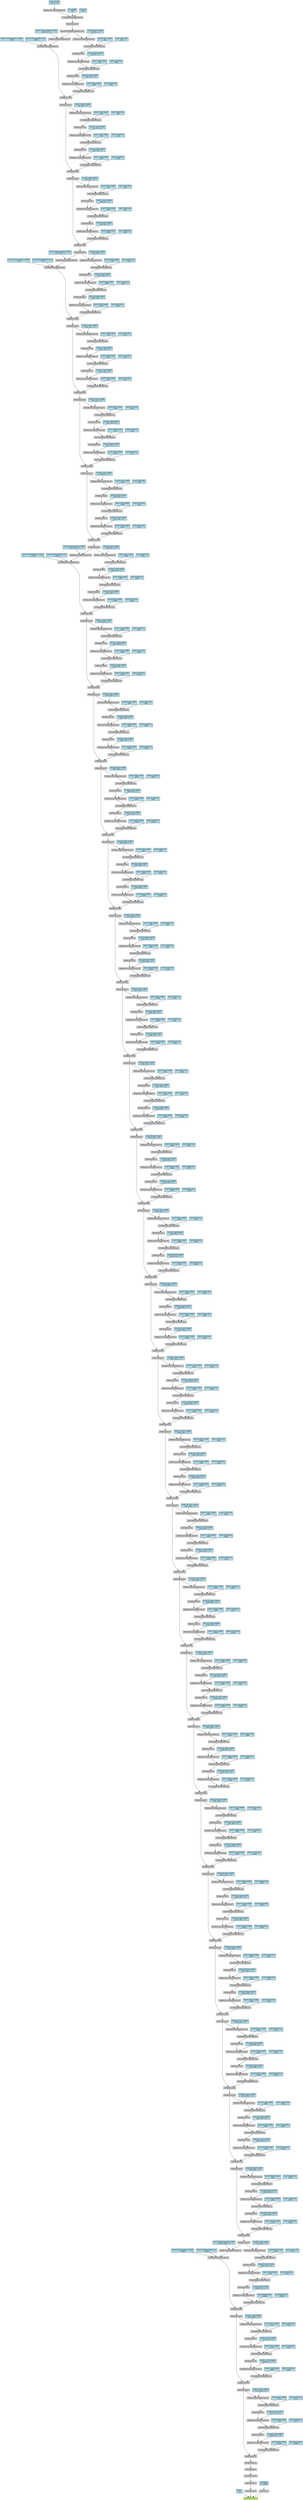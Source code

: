 digraph {
	graph [size="203.4,203.4"]
	node [align=left fontsize=12 height=0.2 ranksep=0.1 shape=box style=filled]
		139959722795584 [label=AddmmBackward fillcolor=darkolivegreen1]
			139959722798160 -> 139959722795584
		139959722798160 [label="fc.bias
 (22)" fillcolor=lightblue]
			139959722795472 -> 139959722795584
		139959722795472 [label=ViewBackward]
			139959723027648 -> 139959722795472
		139959723027648 [label=ViewBackward]
			139959723026472 -> 139959723027648
		139959723026472 [label=MeanBackward1]
			139959723026136 -> 139959723026472
		139959723026136 [label=ViewBackward]
			139959723025128 -> 139959723026136
		139959723025128 [label=ReluBackward1]
			139959723027536 -> 139959723025128
		139959723027536 [label=AddBackward0]
			139959725289312 -> 139959723027536
		139959725289312 [label=NativeBatchNormBackward]
			139959725288808 -> 139959725289312
		139959725288808 [label=MkldnnConvolutionBackward]
			139959725288192 -> 139959725288808
		139959725288192 [label=ReluBackward1]
			139959725287576 -> 139959725288192
		139959725287576 [label=NativeBatchNormBackward]
			139959725287016 -> 139959725287576
		139959725287016 [label=MkldnnConvolutionBackward]
			139959725286456 -> 139959725287016
		139959725286456 [label=ReluBackward1]
			139959725285952 -> 139959725286456
		139959725285952 [label=NativeBatchNormBackward]
			139959725285560 -> 139959725285952
		139959725285560 [label=MkldnnConvolutionBackward]
			139959725289200 -> 139959725285560
		139959725289200 [label=ReluBackward1]
			139959725287632 -> 139959725289200
		139959725287632 [label=AddBackward0]
			139959725286344 -> 139959725287632
		139959725286344 [label=NativeBatchNormBackward]
			139959725285896 -> 139959725286344
		139959725285896 [label=MkldnnConvolutionBackward]
			139959725287744 -> 139959725285896
		139959725287744 [label=ReluBackward1]
			139962238983416 -> 139959725287744
		139962238983416 [label=NativeBatchNormBackward]
			139962238982464 -> 139962238983416
		139962238982464 [label=MkldnnConvolutionBackward]
			139962238981792 -> 139962238982464
		139962238981792 [label=ReluBackward1]
			139962238981008 -> 139962238981792
		139962238981008 [label=NativeBatchNormBackward]
			139962238980224 -> 139962238981008
		139962238980224 [label=MkldnnConvolutionBackward]
			139959725286176 -> 139962238980224
		139959725286176 [label=ReluBackward1]
			139962238981736 -> 139959725286176
		139962238981736 [label=AddBackward0]
			139962238981512 -> 139962238981736
		139962238981512 [label=NativeBatchNormBackward]
			139962238982408 -> 139962238981512
		139962238982408 [label=MkldnnConvolutionBackward]
			139962576264496 -> 139962238982408
		139962576264496 [label=ReluBackward1]
			139962576263488 -> 139962576264496
		139962576263488 [label=NativeBatchNormBackward]
			139962576262592 -> 139962576263488
		139962576262592 [label=MkldnnConvolutionBackward]
			139962576262200 -> 139962576262592
		139962576262200 [label=ReluBackward1]
			139962651168552 -> 139962576262200
		139962651168552 [label=NativeBatchNormBackward]
			139962651168160 -> 139962651168552
		139962651168160 [label=MkldnnConvolutionBackward]
			139962651167544 -> 139962651168160
		139962651167544 [label=ReluBackward1]
			139962651167040 -> 139962651167544
		139962651167040 [label=AddBackward0]
			139962651166760 -> 139962651167040
		139962651166760 [label=NativeBatchNormBackward]
			139962651166256 -> 139962651166760
		139962651166256 [label=MkldnnConvolutionBackward]
			139962651165640 -> 139962651166256
		139962651165640 [label=ReluBackward1]
			139962651165136 -> 139962651165640
		139962651165136 [label=NativeBatchNormBackward]
			139962651164744 -> 139962651165136
		139962651164744 [label=MkldnnConvolutionBackward]
			139962651166984 -> 139962651164744
		139962651166984 [label=ReluBackward1]
			139962651166704 -> 139962651166984
		139962651166704 [label=NativeBatchNormBackward]
			139962651168328 -> 139962651166704
		139962651168328 [label=MkldnnConvolutionBackward]
			139962651166536 -> 139962651168328
		139962651166536 [label=ReluBackward1]
			139962238913896 -> 139962651166536
		139962238913896 [label=AddBackward0]
			139962238913560 -> 139962238913896
		139962238913560 [label=NativeBatchNormBackward]
			139962238913000 -> 139962238913560
		139962238913000 [label=MkldnnConvolutionBackward]
			139962238912440 -> 139962238913000
		139962238912440 [label=ReluBackward1]
			139962238911936 -> 139962238912440
		139962238911936 [label=NativeBatchNormBackward]
			139962238911544 -> 139962238911936
		139962238911544 [label=MkldnnConvolutionBackward]
			139962238910928 -> 139962238911544
		139962238910928 [label=ReluBackward1]
			139962238914344 -> 139962238910928
		139962238914344 [label=NativeBatchNormBackward]
			139962238913952 -> 139962238914344
		139962238913952 [label=MkldnnConvolutionBackward]
			139962238913392 -> 139962238913952
		139962238913392 [label=ReluBackward1]
			139962238914008 -> 139962238913392
		139962238914008 [label=AddBackward0]
			139962238911432 -> 139962238914008
		139962238911432 [label=NativeBatchNormBackward]
			139959722348216 -> 139962238911432
		139959722348216 [label=MkldnnConvolutionBackward]
			139959722347600 -> 139959722348216
		139959722347600 [label=ReluBackward1]
			139959722347096 -> 139959722347600
		139959722347096 [label=NativeBatchNormBackward]
			139959722346760 -> 139959722347096
		139959722346760 [label=MkldnnConvolutionBackward]
			139959722346088 -> 139959722346760
		139959722346088 [label=ReluBackward1]
			139959722345640 -> 139959722346088
		139959722345640 [label=NativeBatchNormBackward]
			139959722345248 -> 139959722345640
		139959722345248 [label=MkldnnConvolutionBackward]
			139959722348496 -> 139959722345248
		139959722348496 [label=ReluBackward1]
			139959722347544 -> 139959722348496
		139959722347544 [label=AddBackward0]
			139959722347320 -> 139959722347544
		139959722347320 [label=NativeBatchNormBackward]
			139959722346032 -> 139959722347320
		139959722346032 [label=MkldnnConvolutionBackward]
			139959722344856 -> 139959722346032
		139959722344856 [label=ReluBackward1]
			139959722372176 -> 139959722344856
		139959722372176 [label=NativeBatchNormBackward]
			139959722370720 -> 139959722372176
		139959722370720 [label=MkldnnConvolutionBackward]
			139959722372904 -> 139959722370720
		139959722372904 [label=ReluBackward1]
			139959722371896 -> 139959722372904
		139959722371896 [label=NativeBatchNormBackward]
			139959722371448 -> 139959722371896
		139959722371448 [label=MkldnnConvolutionBackward]
			139959722346424 -> 139959722371448
		139959722346424 [label=ReluBackward1]
			139959722369096 -> 139959722346424
		139959722369096 [label=AddBackward0]
			139959722372736 -> 139959722369096
		139959722372736 [label=NativeBatchNormBackward]
			139958582926248 -> 139959722372736
		139958582926248 [label=MkldnnConvolutionBackward]
			139958582925632 -> 139958582926248
		139958582925632 [label=ReluBackward1]
			139958582926472 -> 139958582925632
		139958582926472 [label=NativeBatchNormBackward]
			139958582925520 -> 139958582926472
		139958582925520 [label=MkldnnConvolutionBackward]
			139958582924680 -> 139958582925520
		139958582924680 [label=ReluBackward1]
			139958582923448 -> 139958582924680
		139958582923448 [label=NativeBatchNormBackward]
			139958582924232 -> 139958582923448
		139958582924232 [label=MkldnnConvolutionBackward]
			139959722371336 -> 139958582924232
		139959722371336 [label=ReluBackward1]
			139959722562616 -> 139959722371336
		139959722562616 [label=AddBackward0]
			139959722564016 -> 139959722562616
		139959722564016 [label=NativeBatchNormBackward]
			139959722565584 -> 139959722564016
		139959722565584 [label=MkldnnConvolutionBackward]
			139959722563120 -> 139959722565584
		139959722563120 [label=ReluBackward1]
			139959722562728 -> 139959722563120
		139959722562728 [label=NativeBatchNormBackward]
			139959722562560 -> 139959722562728
		139959722562560 [label=MkldnnConvolutionBackward]
			139959722562392 -> 139959722562560
		139959722562392 [label=ReluBackward1]
			139959722561888 -> 139959722562392
		139959722561888 [label=NativeBatchNormBackward]
			139959722565304 -> 139959722561888
		139959722565304 [label=MkldnnConvolutionBackward]
			139959722562168 -> 139959722565304
		139959722562168 [label=ReluBackward1]
			139959722563344 -> 139959722562168
		139959722563344 [label=AddBackward0]
			139959722565416 -> 139959722563344
		139959722565416 [label=NativeBatchNormBackward]
			139959722564240 -> 139959722565416
		139959722564240 [label=MkldnnConvolutionBackward]
			139959722866784 -> 139959722564240
		139959722866784 [label=ReluBackward1]
			139959722865888 -> 139959722866784
		139959722865888 [label=NativeBatchNormBackward]
			139959722865552 -> 139959722865888
		139959722865552 [label=MkldnnConvolutionBackward]
			139959722865048 -> 139959722865552
		139959722865048 [label=ReluBackward1]
			139959722867232 -> 139959722865048
		139959722867232 [label=NativeBatchNormBackward]
			139959722865104 -> 139959722867232
		139959722865104 [label=MkldnnConvolutionBackward]
			139959722561832 -> 139959722865104
		139959722561832 [label=ReluBackward1]
			139959724005640 -> 139959722561832
		139959724005640 [label=AddBackward0]
			139959724005248 -> 139959724005640
		139959724005248 [label=NativeBatchNormBackward]
			139959724004296 -> 139959724005248
		139959724004296 [label=MkldnnConvolutionBackward]
			139959724006200 -> 139959724004296
		139959724006200 [label=ReluBackward1]
			139962576329416 -> 139959724006200
		139962576329416 [label=NativeBatchNormBackward]
			139962576328520 -> 139962576329416
		139962576328520 [label=MkldnnConvolutionBackward]
			139962576329976 -> 139962576328520
		139962576329976 [label=ReluBackward1]
			139959722295816 -> 139962576329976
		139959722295816 [label=NativeBatchNormBackward]
			139959722295928 -> 139959722295816
		139959722295928 [label=MkldnnConvolutionBackward]
			139959724004184 -> 139959722295928
		139959724004184 [label=ReluBackward1]
			139959722298672 -> 139959724004184
		139959722298672 [label=AddBackward0]
			139959722298952 -> 139959722298672
		139959722298952 [label=NativeBatchNormBackward]
			139959722296544 -> 139959722298952
		139959722296544 [label=MkldnnConvolutionBackward]
			139962945224432 -> 139959722296544
		139962945224432 [label=ReluBackward1]
			139962651589432 -> 139962945224432
		139962651589432 [label=NativeBatchNormBackward]
			139962651590216 -> 139962651589432
		139962651590216 [label=MkldnnConvolutionBackward]
			139959723342312 -> 139962651590216
		139959723342312 [label=ReluBackward1]
			139959723340464 -> 139959723342312
		139959723340464 [label=NativeBatchNormBackward]
			139959723341360 -> 139959723340464
		139959723341360 [label=MkldnnConvolutionBackward]
			139959722297384 -> 139959723341360
		139959722297384 [label=ReluBackward1]
			139959723343432 -> 139959722297384
		139959723343432 [label=AddBackward0]
			139959723343768 -> 139959723343432
		139959723343768 [label=NativeBatchNormBackward]
			139959723339904 -> 139959723343768
		139959723339904 [label=MkldnnConvolutionBackward]
			139962239291800 -> 139959723339904
		139962239291800 [label=ReluBackward1]
			139962239292752 -> 139962239291800
		139962239292752 [label=NativeBatchNormBackward]
			139962239293144 -> 139962239292752
		139962239293144 [label=MkldnnConvolutionBackward]
			139962239294992 -> 139962239293144
		139962239294992 [label=ReluBackward1]
			139962239295272 -> 139962239294992
		139962239295272 [label=NativeBatchNormBackward]
			139962239292416 -> 139962239295272
		139962239292416 [label=MkldnnConvolutionBackward]
			139959723340744 -> 139962239292416
		139959723340744 [label=ReluBackward1]
			139962239288656 -> 139959723340744
		139962239288656 [label=AddBackward0]
			139962239289944 -> 139962239288656
		139962239289944 [label=NativeBatchNormBackward]
			139962239288544 -> 139962239289944
		139962239288544 [label=MkldnnConvolutionBackward]
			139962239291064 -> 139962239288544
		139962239291064 [label=ReluBackward1]
			139962651029688 -> 139962239291064
		139962651029688 [label=NativeBatchNormBackward]
			139962651030472 -> 139962651029688
		139962651030472 [label=MkldnnConvolutionBackward]
			139962651031368 -> 139962651030472
		139962651031368 [label=ReluBackward1]
			139962651032152 -> 139962651031368
		139962651032152 [label=NativeBatchNormBackward]
			139962651032936 -> 139962651032152
		139962651032936 [label=MkldnnConvolutionBackward]
			139962239288768 -> 139962651032936
		139962239288768 [label=ReluBackward1]
			139962651236392 -> 139962239288768
		139962651236392 [label=AddBackward0]
			139962651234824 -> 139962651236392
		139962651234824 [label=NativeBatchNormBackward]
			139962651235664 -> 139962651234824
		139962651235664 [label=MkldnnConvolutionBackward]
			139962651237064 -> 139962651235664
		139962651237064 [label=ReluBackward1]
			139962651237344 -> 139962651237064
		139962651237344 [label=NativeBatchNormBackward]
			139962651238184 -> 139962651237344
		139962651238184 [label=MkldnnConvolutionBackward]
			139957228143112 -> 139962651238184
		139957228143112 [label=ReluBackward1]
			139957228145688 -> 139957228143112
		139957228145688 [label=NativeBatchNormBackward]
			139957228144680 -> 139957228145688
		139957228144680 [label=MkldnnConvolutionBackward]
			139962651235384 -> 139957228144680
		139962651235384 [label=ReluBackward1]
			139957228146360 -> 139962651235384
		139957228146360 [label=AddBackward0]
			139957228144904 -> 139957228146360
		139957228144904 [label=NativeBatchNormBackward]
			139957228094072 -> 139957228144904
		139957228094072 [label=MkldnnConvolutionBackward]
			139957228094856 -> 139957228094072
		139957228094856 [label=ReluBackward1]
			139957228095752 -> 139957228094856
		139957228095752 [label=NativeBatchNormBackward]
			139957228095976 -> 139957228095752
		139957228095976 [label=MkldnnConvolutionBackward]
			139957228096816 -> 139957228095976
		139957228096816 [label=ReluBackward1]
			139962576217816 -> 139957228096816
		139962576217816 [label=NativeBatchNormBackward]
			139962576216248 -> 139962576217816
		139962576216248 [label=MkldnnConvolutionBackward]
			139957228146640 -> 139962576216248
		139957228146640 [label=ReluBackward1]
			139962576217928 -> 139957228146640
		139962576217928 [label=AddBackward0]
			139962576218600 -> 139962576217928
		139962576218600 [label=NativeBatchNormBackward]
			139962576219384 -> 139962576218600
		139962576219384 [label=MkldnnConvolutionBackward]
			139962576319544 -> 139962576219384
		139962576319544 [label=ReluBackward1]
			139962576318648 -> 139962576319544
		139962576318648 [label=NativeBatchNormBackward]
			139962576319656 -> 139962576318648
		139962576319656 [label=MkldnnConvolutionBackward]
			139962576321112 -> 139962576319656
		139962576321112 [label=ReluBackward1]
			139962576321896 -> 139962576321112
		139962576321896 [label=NativeBatchNormBackward]
			139962576322176 -> 139962576321896
		139962576322176 [label=MkldnnConvolutionBackward]
			139962576217032 -> 139962576322176
		139962576217032 [label=ReluBackward1]
			139962079742776 -> 139962576217032
		139962079742776 [label=AddBackward0]
			139962079741264 -> 139962079742776
		139962079741264 [label=NativeBatchNormBackward]
			139962079742104 -> 139962079741264
		139962079742104 [label=MkldnnConvolutionBackward]
			139962079743560 -> 139962079742104
		139962079743560 [label=ReluBackward1]
			139962079742888 -> 139962079743560
		139962079742888 [label=NativeBatchNormBackward]
			139962079968280 -> 139962079742888
		139962079968280 [label=MkldnnConvolutionBackward]
			139962079965592 -> 139962079968280
		139962079965592 [label=ReluBackward1]
			139962079965872 -> 139962079965592
		139962079965872 [label=NativeBatchNormBackward]
			139962079966600 -> 139962079965872
		139962079966600 [label=MkldnnConvolutionBackward]
			139962079741880 -> 139962079966600
		139962079741880 [label=ReluBackward1]
			139962079969064 -> 139962079741880
		139962079969064 [label=AddBackward0]
			139959725391824 -> 139962079969064
		139959725391824 [label=NativeBatchNormBackward]
			139959725391656 -> 139959725391824
		139959725391656 [label=MkldnnConvolutionBackward]
			139959725391432 -> 139959725391656
		139959725391432 [label=ReluBackward1]
			139959725391264 -> 139959725391432
		139959725391264 [label=NativeBatchNormBackward]
			139959725391152 -> 139959725391264
		139959725391152 [label=MkldnnConvolutionBackward]
			139959725390928 -> 139959725391152
		139959725390928 [label=ReluBackward1]
			139959725390760 -> 139959725390928
		139959725390760 [label=NativeBatchNormBackward]
			139959725390648 -> 139959725390760
		139959725390648 [label=MkldnnConvolutionBackward]
			139959725391768 -> 139959725390648
		139959725391768 [label=ReluBackward1]
			139959725388744 -> 139959725391768
		139959725388744 [label=AddBackward0]
			139959725388968 -> 139959725388744
		139959725388968 [label=NativeBatchNormBackward]
			139959725388072 -> 139959725388968
		139959725388072 [label=MkldnnConvolutionBackward]
			139957227516704 -> 139959725388072
		139957227516704 [label=ReluBackward1]
			139957227516536 -> 139957227516704
		139957227516536 [label=NativeBatchNormBackward]
			139957227519336 -> 139957227516536
		139957227519336 [label=MkldnnConvolutionBackward]
			139957227519784 -> 139957227519336
		139957227519784 [label=ReluBackward1]
			139957227519112 -> 139957227519784
		139957227519112 [label=NativeBatchNormBackward]
			139957227519896 -> 139957227519112
		139957227519896 [label=MkldnnConvolutionBackward]
			139959725389528 -> 139957227519896
		139959725389528 [label=ReluBackward1]
			139957227518384 -> 139959725389528
		139957227518384 [label=AddBackward0]
			139957227518160 -> 139957227518384
		139957227518160 [label=NativeBatchNormBackward]
			139957227517712 -> 139957227518160
		139957227517712 [label=MkldnnConvolutionBackward]
			139957227516760 -> 139957227517712
		139957227516760 [label=ReluBackward1]
			139957227516424 -> 139957227516760
		139957227516424 [label=NativeBatchNormBackward]
			139957227517768 -> 139957227516424
		139957227517768 [label=MkldnnConvolutionBackward]
			139959725275792 -> 139957227517768
		139959725275792 [label=ReluBackward1]
			139959725273944 -> 139959725275792
		139959725273944 [label=NativeBatchNormBackward]
			139959725273832 -> 139959725273944
		139959725273832 [label=MkldnnConvolutionBackward]
			139957227518104 -> 139959725273832
		139957227518104 [label=ReluBackward1]
			139959725274840 -> 139957227518104
		139959725274840 [label=AddBackward0]
			139959725276408 -> 139959725274840
		139959725276408 [label=NativeBatchNormBackward]
			139959725375384 -> 139959725276408
		139959725375384 [label=MkldnnConvolutionBackward]
			139959725372808 -> 139959725375384
		139959725372808 [label=ReluBackward1]
			139959725372920 -> 139959725372808
		139959725372920 [label=NativeBatchNormBackward]
			139959725373816 -> 139959725372920
		139959725373816 [label=MkldnnConvolutionBackward]
			139959723413576 -> 139959725373816
		139959723413576 [label=ReluBackward1]
			139959723413744 -> 139959723413576
		139959723413744 [label=NativeBatchNormBackward]
			139959723413856 -> 139959723413744
		139959723413856 [label=MkldnnConvolutionBackward]
			139959725374488 -> 139959723413856
		139959725374488 [label=ReluBackward1]
			139959723414192 -> 139959725374488
		139959723414192 [label=AddBackward0]
			139959723414304 -> 139959723414192
		139959723414304 [label=NativeBatchNormBackward]
			139959723414472 -> 139959723414304
		139959723414472 [label=MkldnnConvolutionBackward]
			139959723414696 -> 139959723414472
		139959723414696 [label=ReluBackward1]
			139959723414864 -> 139959723414696
		139959723414864 [label=NativeBatchNormBackward]
			139959723414976 -> 139959723414864
		139959723414976 [label=MkldnnConvolutionBackward]
			139959723415200 -> 139959723414976
		139959723415200 [label=ReluBackward1]
			139959723415368 -> 139959723415200
		139959723415368 [label=NativeBatchNormBackward]
			139959723415480 -> 139959723415368
		139959723415480 [label=MkldnnConvolutionBackward]
			139959723414360 -> 139959723415480
		139959723414360 [label=ReluBackward1]
			139959723415816 -> 139959723414360
		139959723415816 [label=AddBackward0]
			139959723415928 -> 139959723415816
		139959723415928 [label=NativeBatchNormBackward]
			139959723416096 -> 139959723415928
		139959723416096 [label=MkldnnConvolutionBackward]
			139959723416320 -> 139959723416096
		139959723416320 [label=ReluBackward1]
			139959723416488 -> 139959723416320
		139959723416488 [label=NativeBatchNormBackward]
			139959723416600 -> 139959723416488
		139959723416600 [label=MkldnnConvolutionBackward]
			139959723416824 -> 139959723416600
		139959723416824 [label=ReluBackward1]
			139959723416992 -> 139959723416824
		139959723416992 [label=NativeBatchNormBackward]
			139959723417104 -> 139959723416992
		139959723417104 [label=MkldnnConvolutionBackward]
			139959723415984 -> 139959723417104
		139959723415984 [label=ReluBackward1]
			139959723417440 -> 139959723415984
		139959723417440 [label=AddBackward0]
			139959723417552 -> 139959723417440
		139959723417552 [label=NativeBatchNormBackward]
			139959723532472 -> 139959723417552
		139959723532472 [label=MkldnnConvolutionBackward]
			139959723532696 -> 139959723532472
		139959723532696 [label=ReluBackward1]
			139959723532864 -> 139959723532696
		139959723532864 [label=NativeBatchNormBackward]
			139959723532976 -> 139959723532864
		139959723532976 [label=MkldnnConvolutionBackward]
			139959723533200 -> 139959723532976
		139959723533200 [label=ReluBackward1]
			139959723533368 -> 139959723533200
		139959723533368 [label=NativeBatchNormBackward]
			139959723533480 -> 139959723533368
		139959723533480 [label=MkldnnConvolutionBackward]
			139959723532360 -> 139959723533480
		139959723532360 [label=ReluBackward1]
			139959723533816 -> 139959723532360
		139959723533816 [label=AddBackward0]
			139959723533928 -> 139959723533816
		139959723533928 [label=NativeBatchNormBackward]
			139959723534096 -> 139959723533928
		139959723534096 [label=MkldnnConvolutionBackward]
			139959723534320 -> 139959723534096
		139959723534320 [label=ReluBackward1]
			139959723534488 -> 139959723534320
		139959723534488 [label=NativeBatchNormBackward]
			139959723534600 -> 139959723534488
		139959723534600 [label=MkldnnConvolutionBackward]
			139959723534824 -> 139959723534600
		139959723534824 [label=ReluBackward1]
			139959723534992 -> 139959723534824
		139959723534992 [label=NativeBatchNormBackward]
			139959723535104 -> 139959723534992
		139959723535104 [label=MkldnnConvolutionBackward]
			139959723535328 -> 139959723535104
		139959723535328 [label=ReluBackward1]
			139959723535496 -> 139959723535328
		139959723535496 [label=AddBackward0]
			139959723535608 -> 139959723535496
		139959723535608 [label=NativeBatchNormBackward]
			139959723535776 -> 139959723535608
		139959723535776 [label=MkldnnConvolutionBackward]
			139959723536000 -> 139959723535776
		139959723536000 [label=ReluBackward1]
			139959723536168 -> 139959723536000
		139959723536168 [label=NativeBatchNormBackward]
			139959723536280 -> 139959723536168
		139959723536280 [label=MkldnnConvolutionBackward]
			139959723348152 -> 139959723536280
		139959723348152 [label=ReluBackward1]
			139959723348320 -> 139959723348152
		139959723348320 [label=NativeBatchNormBackward]
			139959723348432 -> 139959723348320
		139959723348432 [label=MkldnnConvolutionBackward]
			139959723535664 -> 139959723348432
		139959723535664 [label=ReluBackward1]
			139959723348768 -> 139959723535664
		139959723348768 [label=AddBackward0]
			139959723348880 -> 139959723348768
		139959723348880 [label=NativeBatchNormBackward]
			139959723349048 -> 139959723348880
		139959723349048 [label=MkldnnConvolutionBackward]
			139959723349272 -> 139959723349048
		139959723349272 [label=ReluBackward1]
			139959723349440 -> 139959723349272
		139959723349440 [label=NativeBatchNormBackward]
			139959723349552 -> 139959723349440
		139959723349552 [label=MkldnnConvolutionBackward]
			139959723349776 -> 139959723349552
		139959723349776 [label=ReluBackward1]
			139959723349944 -> 139959723349776
		139959723349944 [label=NativeBatchNormBackward]
			139959723350056 -> 139959723349944
		139959723350056 [label=MkldnnConvolutionBackward]
			139959723348936 -> 139959723350056
		139959723348936 [label=ReluBackward1]
			139959723350392 -> 139959723348936
		139959723350392 [label=AddBackward0]
			139959723350504 -> 139959723350392
		139959723350504 [label=NativeBatchNormBackward]
			139959723350672 -> 139959723350504
		139959723350672 [label=MkldnnConvolutionBackward]
			139959723350896 -> 139959723350672
		139959723350896 [label=ReluBackward1]
			139959723351064 -> 139959723350896
		139959723351064 [label=NativeBatchNormBackward]
			139959723351176 -> 139959723351064
		139959723351176 [label=MkldnnConvolutionBackward]
			139959723351400 -> 139959723351176
		139959723351400 [label=ReluBackward1]
			139959723351568 -> 139959723351400
		139959723351568 [label=NativeBatchNormBackward]
			139959723351680 -> 139959723351568
		139959723351680 [label=MkldnnConvolutionBackward]
			139959723350560 -> 139959723351680
		139959723350560 [label=ReluBackward1]
			139959723352016 -> 139959723350560
		139959723352016 [label=AddBackward0]
			139959723544704 -> 139959723352016
		139959723544704 [label=NativeBatchNormBackward]
			139959723544872 -> 139959723544704
		139959723544872 [label=MkldnnConvolutionBackward]
			139959723545096 -> 139959723544872
		139959723545096 [label=ReluBackward1]
			139959723545264 -> 139959723545096
		139959723545264 [label=NativeBatchNormBackward]
			139959723545376 -> 139959723545264
		139959723545376 [label=MkldnnConvolutionBackward]
			139959723545600 -> 139959723545376
		139959723545600 [label=ReluBackward1]
			139959723545768 -> 139959723545600
		139959723545768 [label=NativeBatchNormBackward]
			139959723545880 -> 139959723545768
		139959723545880 [label=MkldnnConvolutionBackward]
			139959723546104 -> 139959723545880
		139959723546104 [label=ReluBackward1]
			139959723546272 -> 139959723546104
		139959723546272 [label=AddBackward0]
			139959723546384 -> 139959723546272
		139959723546384 [label=NativeBatchNormBackward]
			139959723546552 -> 139959723546384
		139959723546552 [label=MkldnnConvolutionBackward]
			139959723546776 -> 139959723546552
		139959723546776 [label=ReluBackward1]
			139959723546944 -> 139959723546776
		139959723546944 [label=NativeBatchNormBackward]
			139959723547056 -> 139959723546944
		139959723547056 [label=MkldnnConvolutionBackward]
			139959723547280 -> 139959723547056
		139959723547280 [label=ReluBackward1]
			139959723547448 -> 139959723547280
		139959723547448 [label=NativeBatchNormBackward]
			139959723547560 -> 139959723547448
		139959723547560 [label=MkldnnConvolutionBackward]
			139959723546440 -> 139959723547560
		139959723546440 [label=ReluBackward1]
			139959723547896 -> 139959723546440
		139959723547896 [label=AddBackward0]
			139959723548008 -> 139959723547896
		139959723548008 [label=NativeBatchNormBackward]
			139959723548176 -> 139959723548008
		139959723548176 [label=MkldnnConvolutionBackward]
			139959723548400 -> 139959723548176
		139959723548400 [label=ReluBackward1]
			139959723548568 -> 139959723548400
		139959723548568 [label=NativeBatchNormBackward]
			139959723561032 -> 139959723548568
		139959723561032 [label=MkldnnConvolutionBackward]
			139959723561256 -> 139959723561032
		139959723561256 [label=ReluBackward1]
			139959723561424 -> 139959723561256
		139959723561424 [label=NativeBatchNormBackward]
			139959723561536 -> 139959723561424
		139959723561536 [label=MkldnnConvolutionBackward]
			139959723548064 -> 139959723561536
		139959723548064 [label=ReluBackward1]
			139959723561872 -> 139959723548064
		139959723561872 [label=AddBackward0]
			139959723561984 -> 139959723561872
		139959723561984 [label=NativeBatchNormBackward]
			139959723562152 -> 139959723561984
		139959723562152 [label=MkldnnConvolutionBackward]
			139959723562376 -> 139959723562152
		139959723562376 [label=ReluBackward1]
			139959723562544 -> 139959723562376
		139959723562544 [label=NativeBatchNormBackward]
			139959723562656 -> 139959723562544
		139959723562656 [label=MkldnnConvolutionBackward]
			139959723562880 -> 139959723562656
		139959723562880 [label=ReluBackward1]
			139959723563048 -> 139959723562880
		139959723563048 [label=NativeBatchNormBackward]
			139959723563160 -> 139959723563048
		139959723563160 [label=MkldnnConvolutionBackward]
			139959723563384 -> 139959723563160
		139959723563384 [label=MaxPool2DWithIndicesBackward]
			139959723563552 -> 139959723563384
		139959723563552 [label=ReluBackward1]
			139959723563664 -> 139959723563552
		139959723563664 [label=NativeBatchNormBackward]
			139959723563776 -> 139959723563664
		139959723563776 [label=MkldnnConvolutionBackward]
			139959723564000 -> 139959723563776
		139959723564000 [label="conv1.weight
 (64, 3, 7, 7)" fillcolor=lightblue]
			139959723563832 -> 139959723563664
		139959723563832 [label="bn1.weight
 (64)" fillcolor=lightblue]
			139959723563888 -> 139959723563664
		139959723563888 [label="bn1.bias
 (64)" fillcolor=lightblue]
			139959723563440 -> 139959723563160
		139959723563440 [label="layer1.0.conv1.weight
 (64, 64, 1, 1)" fillcolor=lightblue]
			139959723563216 -> 139959723563048
		139959723563216 [label="layer1.0.bn1.weight
 (64)" fillcolor=lightblue]
			139959723563272 -> 139959723563048
		139959723563272 [label="layer1.0.bn1.bias
 (64)" fillcolor=lightblue]
			139959723562936 -> 139959723562656
		139959723562936 [label="layer1.0.conv2.weight
 (64, 64, 3, 3)" fillcolor=lightblue]
			139959723562712 -> 139959723562544
		139959723562712 [label="layer1.0.bn2.weight
 (64)" fillcolor=lightblue]
			139959723562768 -> 139959723562544
		139959723562768 [label="layer1.0.bn2.bias
 (64)" fillcolor=lightblue]
			139959723562432 -> 139959723562152
		139959723562432 [label="layer1.0.conv3.weight
 (256, 64, 1, 1)" fillcolor=lightblue]
			139959723562208 -> 139959723561984
		139959723562208 [label="layer1.0.bn3.weight
 (256)" fillcolor=lightblue]
			139959723562264 -> 139959723561984
		139959723562264 [label="layer1.0.bn3.bias
 (256)" fillcolor=lightblue]
			139959723562040 -> 139959723561872
		139959723562040 [label=NativeBatchNormBackward]
			139959723562320 -> 139959723562040
		139959723562320 [label=MkldnnConvolutionBackward]
			139959723563384 -> 139959723562320
			139959723562600 -> 139959723562320
		139959723562600 [label="layer1.0.downsample.0.weight
 (256, 64, 1, 1)" fillcolor=lightblue]
			139959723562488 -> 139959723562040
		139959723562488 [label="layer1.0.downsample.1.weight
 (256)" fillcolor=lightblue]
			139959723562824 -> 139959723562040
		139959723562824 [label="layer1.0.downsample.1.bias
 (256)" fillcolor=lightblue]
			139959723561760 -> 139959723561536
		139959723561760 [label="layer1.1.conv1.weight
 (64, 256, 1, 1)" fillcolor=lightblue]
			139959723561592 -> 139959723561424
		139959723561592 [label="layer1.1.bn1.weight
 (64)" fillcolor=lightblue]
			139959723561648 -> 139959723561424
		139959723561648 [label="layer1.1.bn1.bias
 (64)" fillcolor=lightblue]
			139959723561312 -> 139959723561032
		139959723561312 [label="layer1.1.conv2.weight
 (64, 64, 3, 3)" fillcolor=lightblue]
			139959723561088 -> 139959723548568
		139959723561088 [label="layer1.1.bn2.weight
 (64)" fillcolor=lightblue]
			139959723561144 -> 139959723548568
		139959723561144 [label="layer1.1.bn2.bias
 (64)" fillcolor=lightblue]
			139959723548456 -> 139959723548176
		139959723548456 [label="layer1.1.conv3.weight
 (256, 64, 1, 1)" fillcolor=lightblue]
			139959723548232 -> 139959723548008
		139959723548232 [label="layer1.1.bn3.weight
 (256)" fillcolor=lightblue]
			139959723548288 -> 139959723548008
		139959723548288 [label="layer1.1.bn3.bias
 (256)" fillcolor=lightblue]
			139959723548064 -> 139959723547896
			139959723547784 -> 139959723547560
		139959723547784 [label="layer1.2.conv1.weight
 (64, 256, 1, 1)" fillcolor=lightblue]
			139959723547616 -> 139959723547448
		139959723547616 [label="layer1.2.bn1.weight
 (64)" fillcolor=lightblue]
			139959723547672 -> 139959723547448
		139959723547672 [label="layer1.2.bn1.bias
 (64)" fillcolor=lightblue]
			139959723547336 -> 139959723547056
		139959723547336 [label="layer1.2.conv2.weight
 (64, 64, 3, 3)" fillcolor=lightblue]
			139959723547112 -> 139959723546944
		139959723547112 [label="layer1.2.bn2.weight
 (64)" fillcolor=lightblue]
			139959723547168 -> 139959723546944
		139959723547168 [label="layer1.2.bn2.bias
 (64)" fillcolor=lightblue]
			139959723546832 -> 139959723546552
		139959723546832 [label="layer1.2.conv3.weight
 (256, 64, 1, 1)" fillcolor=lightblue]
			139959723546608 -> 139959723546384
		139959723546608 [label="layer1.2.bn3.weight
 (256)" fillcolor=lightblue]
			139959723546664 -> 139959723546384
		139959723546664 [label="layer1.2.bn3.bias
 (256)" fillcolor=lightblue]
			139959723546440 -> 139959723546272
			139959723546160 -> 139959723545880
		139959723546160 [label="layer2.0.conv1.weight
 (128, 256, 1, 1)" fillcolor=lightblue]
			139959723545936 -> 139959723545768
		139959723545936 [label="layer2.0.bn1.weight
 (128)" fillcolor=lightblue]
			139959723545992 -> 139959723545768
		139959723545992 [label="layer2.0.bn1.bias
 (128)" fillcolor=lightblue]
			139959723545656 -> 139959723545376
		139959723545656 [label="layer2.0.conv2.weight
 (128, 128, 3, 3)" fillcolor=lightblue]
			139959723545432 -> 139959723545264
		139959723545432 [label="layer2.0.bn2.weight
 (128)" fillcolor=lightblue]
			139959723545488 -> 139959723545264
		139959723545488 [label="layer2.0.bn2.bias
 (128)" fillcolor=lightblue]
			139959723545152 -> 139959723544872
		139959723545152 [label="layer2.0.conv3.weight
 (512, 128, 1, 1)" fillcolor=lightblue]
			139959723544928 -> 139959723544704
		139959723544928 [label="layer2.0.bn3.weight
 (512)" fillcolor=lightblue]
			139959723544984 -> 139959723544704
		139959723544984 [label="layer2.0.bn3.bias
 (512)" fillcolor=lightblue]
			139959723544760 -> 139959723352016
		139959723544760 [label=NativeBatchNormBackward]
			139959723545040 -> 139959723544760
		139959723545040 [label=MkldnnConvolutionBackward]
			139959723546104 -> 139959723545040
			139959723545320 -> 139959723545040
		139959723545320 [label="layer2.0.downsample.0.weight
 (512, 256, 1, 1)" fillcolor=lightblue]
			139959723545208 -> 139959723544760
		139959723545208 [label="layer2.0.downsample.1.weight
 (512)" fillcolor=lightblue]
			139959723545544 -> 139959723544760
		139959723545544 [label="layer2.0.downsample.1.bias
 (512)" fillcolor=lightblue]
			139959723351904 -> 139959723351680
		139959723351904 [label="layer2.1.conv1.weight
 (128, 512, 1, 1)" fillcolor=lightblue]
			139959723351736 -> 139959723351568
		139959723351736 [label="layer2.1.bn1.weight
 (128)" fillcolor=lightblue]
			139959723351792 -> 139959723351568
		139959723351792 [label="layer2.1.bn1.bias
 (128)" fillcolor=lightblue]
			139959723351456 -> 139959723351176
		139959723351456 [label="layer2.1.conv2.weight
 (128, 128, 3, 3)" fillcolor=lightblue]
			139959723351232 -> 139959723351064
		139959723351232 [label="layer2.1.bn2.weight
 (128)" fillcolor=lightblue]
			139959723351288 -> 139959723351064
		139959723351288 [label="layer2.1.bn2.bias
 (128)" fillcolor=lightblue]
			139959723350952 -> 139959723350672
		139959723350952 [label="layer2.1.conv3.weight
 (512, 128, 1, 1)" fillcolor=lightblue]
			139959723350728 -> 139959723350504
		139959723350728 [label="layer2.1.bn3.weight
 (512)" fillcolor=lightblue]
			139959723350784 -> 139959723350504
		139959723350784 [label="layer2.1.bn3.bias
 (512)" fillcolor=lightblue]
			139959723350560 -> 139959723350392
			139959723350280 -> 139959723350056
		139959723350280 [label="layer2.2.conv1.weight
 (128, 512, 1, 1)" fillcolor=lightblue]
			139959723350112 -> 139959723349944
		139959723350112 [label="layer2.2.bn1.weight
 (128)" fillcolor=lightblue]
			139959723350168 -> 139959723349944
		139959723350168 [label="layer2.2.bn1.bias
 (128)" fillcolor=lightblue]
			139959723349832 -> 139959723349552
		139959723349832 [label="layer2.2.conv2.weight
 (128, 128, 3, 3)" fillcolor=lightblue]
			139959723349608 -> 139959723349440
		139959723349608 [label="layer2.2.bn2.weight
 (128)" fillcolor=lightblue]
			139959723349664 -> 139959723349440
		139959723349664 [label="layer2.2.bn2.bias
 (128)" fillcolor=lightblue]
			139959723349328 -> 139959723349048
		139959723349328 [label="layer2.2.conv3.weight
 (512, 128, 1, 1)" fillcolor=lightblue]
			139959723349104 -> 139959723348880
		139959723349104 [label="layer2.2.bn3.weight
 (512)" fillcolor=lightblue]
			139959723349160 -> 139959723348880
		139959723349160 [label="layer2.2.bn3.bias
 (512)" fillcolor=lightblue]
			139959723348936 -> 139959723348768
			139959723348656 -> 139959723348432
		139959723348656 [label="layer2.3.conv1.weight
 (128, 512, 1, 1)" fillcolor=lightblue]
			139959723348488 -> 139959723348320
		139959723348488 [label="layer2.3.bn1.weight
 (128)" fillcolor=lightblue]
			139959723348544 -> 139959723348320
		139959723348544 [label="layer2.3.bn1.bias
 (128)" fillcolor=lightblue]
			139959723348208 -> 139959723536280
		139959723348208 [label="layer2.3.conv2.weight
 (128, 128, 3, 3)" fillcolor=lightblue]
			139959723536336 -> 139959723536168
		139959723536336 [label="layer2.3.bn2.weight
 (128)" fillcolor=lightblue]
			139959723348040 -> 139959723536168
		139959723348040 [label="layer2.3.bn2.bias
 (128)" fillcolor=lightblue]
			139959723536056 -> 139959723535776
		139959723536056 [label="layer2.3.conv3.weight
 (512, 128, 1, 1)" fillcolor=lightblue]
			139959723535832 -> 139959723535608
		139959723535832 [label="layer2.3.bn3.weight
 (512)" fillcolor=lightblue]
			139959723535888 -> 139959723535608
		139959723535888 [label="layer2.3.bn3.bias
 (512)" fillcolor=lightblue]
			139959723535664 -> 139959723535496
			139959723535384 -> 139959723535104
		139959723535384 [label="layer3.0.conv1.weight
 (256, 512, 1, 1)" fillcolor=lightblue]
			139959723535160 -> 139959723534992
		139959723535160 [label="layer3.0.bn1.weight
 (256)" fillcolor=lightblue]
			139959723535216 -> 139959723534992
		139959723535216 [label="layer3.0.bn1.bias
 (256)" fillcolor=lightblue]
			139959723534880 -> 139959723534600
		139959723534880 [label="layer3.0.conv2.weight
 (256, 256, 3, 3)" fillcolor=lightblue]
			139959723534656 -> 139959723534488
		139959723534656 [label="layer3.0.bn2.weight
 (256)" fillcolor=lightblue]
			139959723534712 -> 139959723534488
		139959723534712 [label="layer3.0.bn2.bias
 (256)" fillcolor=lightblue]
			139959723534376 -> 139959723534096
		139959723534376 [label="layer3.0.conv3.weight
 (1024, 256, 1, 1)" fillcolor=lightblue]
			139959723534152 -> 139959723533928
		139959723534152 [label="layer3.0.bn3.weight
 (1024)" fillcolor=lightblue]
			139959723534208 -> 139959723533928
		139959723534208 [label="layer3.0.bn3.bias
 (1024)" fillcolor=lightblue]
			139959723533984 -> 139959723533816
		139959723533984 [label=NativeBatchNormBackward]
			139959723534264 -> 139959723533984
		139959723534264 [label=MkldnnConvolutionBackward]
			139959723535328 -> 139959723534264
			139959723534544 -> 139959723534264
		139959723534544 [label="layer3.0.downsample.0.weight
 (1024, 512, 1, 1)" fillcolor=lightblue]
			139959723534432 -> 139959723533984
		139959723534432 [label="layer3.0.downsample.1.weight
 (1024)" fillcolor=lightblue]
			139959723534768 -> 139959723533984
		139959723534768 [label="layer3.0.downsample.1.bias
 (1024)" fillcolor=lightblue]
			139959723533704 -> 139959723533480
		139959723533704 [label="layer3.1.conv1.weight
 (256, 1024, 1, 1)" fillcolor=lightblue]
			139959723533536 -> 139959723533368
		139959723533536 [label="layer3.1.bn1.weight
 (256)" fillcolor=lightblue]
			139959723533592 -> 139959723533368
		139959723533592 [label="layer3.1.bn1.bias
 (256)" fillcolor=lightblue]
			139959723533256 -> 139959723532976
		139959723533256 [label="layer3.1.conv2.weight
 (256, 256, 3, 3)" fillcolor=lightblue]
			139959723533032 -> 139959723532864
		139959723533032 [label="layer3.1.bn2.weight
 (256)" fillcolor=lightblue]
			139959723533088 -> 139959723532864
		139959723533088 [label="layer3.1.bn2.bias
 (256)" fillcolor=lightblue]
			139959723532752 -> 139959723532472
		139959723532752 [label="layer3.1.conv3.weight
 (1024, 256, 1, 1)" fillcolor=lightblue]
			139959723532528 -> 139959723417552
		139959723532528 [label="layer3.1.bn3.weight
 (1024)" fillcolor=lightblue]
			139959723532584 -> 139959723417552
		139959723532584 [label="layer3.1.bn3.bias
 (1024)" fillcolor=lightblue]
			139959723532360 -> 139959723417440
			139959723417328 -> 139959723417104
		139959723417328 [label="layer3.2.conv1.weight
 (256, 1024, 1, 1)" fillcolor=lightblue]
			139959723417160 -> 139959723416992
		139959723417160 [label="layer3.2.bn1.weight
 (256)" fillcolor=lightblue]
			139959723417216 -> 139959723416992
		139959723417216 [label="layer3.2.bn1.bias
 (256)" fillcolor=lightblue]
			139959723416880 -> 139959723416600
		139959723416880 [label="layer3.2.conv2.weight
 (256, 256, 3, 3)" fillcolor=lightblue]
			139959723416656 -> 139959723416488
		139959723416656 [label="layer3.2.bn2.weight
 (256)" fillcolor=lightblue]
			139959723416712 -> 139959723416488
		139959723416712 [label="layer3.2.bn2.bias
 (256)" fillcolor=lightblue]
			139959723416376 -> 139959723416096
		139959723416376 [label="layer3.2.conv3.weight
 (1024, 256, 1, 1)" fillcolor=lightblue]
			139959723416152 -> 139959723415928
		139959723416152 [label="layer3.2.bn3.weight
 (1024)" fillcolor=lightblue]
			139959723416208 -> 139959723415928
		139959723416208 [label="layer3.2.bn3.bias
 (1024)" fillcolor=lightblue]
			139959723415984 -> 139959723415816
			139959723415704 -> 139959723415480
		139959723415704 [label="layer3.3.conv1.weight
 (256, 1024, 1, 1)" fillcolor=lightblue]
			139959723415536 -> 139959723415368
		139959723415536 [label="layer3.3.bn1.weight
 (256)" fillcolor=lightblue]
			139959723415592 -> 139959723415368
		139959723415592 [label="layer3.3.bn1.bias
 (256)" fillcolor=lightblue]
			139959723415256 -> 139959723414976
		139959723415256 [label="layer3.3.conv2.weight
 (256, 256, 3, 3)" fillcolor=lightblue]
			139959723415032 -> 139959723414864
		139959723415032 [label="layer3.3.bn2.weight
 (256)" fillcolor=lightblue]
			139959723415088 -> 139959723414864
		139959723415088 [label="layer3.3.bn2.bias
 (256)" fillcolor=lightblue]
			139959723414752 -> 139959723414472
		139959723414752 [label="layer3.3.conv3.weight
 (1024, 256, 1, 1)" fillcolor=lightblue]
			139959723414528 -> 139959723414304
		139959723414528 [label="layer3.3.bn3.weight
 (1024)" fillcolor=lightblue]
			139959723414584 -> 139959723414304
		139959723414584 [label="layer3.3.bn3.bias
 (1024)" fillcolor=lightblue]
			139959723414360 -> 139959723414192
			139959723414080 -> 139959723413856
		139959723414080 [label="layer3.4.conv1.weight
 (256, 1024, 1, 1)" fillcolor=lightblue]
			139959723413912 -> 139959723413744
		139959723413912 [label="layer3.4.bn1.weight
 (256)" fillcolor=lightblue]
			139959723413968 -> 139959723413744
		139959723413968 [label="layer3.4.bn1.bias
 (256)" fillcolor=lightblue]
			139959723413632 -> 139959725373816
		139959723413632 [label="layer3.4.conv2.weight
 (256, 256, 3, 3)" fillcolor=lightblue]
			139959725373032 -> 139959725372920
		139959725373032 [label="layer3.4.bn2.weight
 (256)" fillcolor=lightblue]
			139959725374768 -> 139959725372920
		139959725374768 [label="layer3.4.bn2.bias
 (256)" fillcolor=lightblue]
			139959725372248 -> 139959725375384
		139959725372248 [label="layer3.4.conv3.weight
 (1024, 256, 1, 1)" fillcolor=lightblue]
			139959725374712 -> 139959725276408
		139959725374712 [label="layer3.4.bn3.weight
 (1024)" fillcolor=lightblue]
			139959725373704 -> 139959725276408
		139959725373704 [label="layer3.4.bn3.bias
 (1024)" fillcolor=lightblue]
			139959725374488 -> 139959725274840
			139959725273272 -> 139959725273832
		139959725273272 [label="layer3.5.conv1.weight
 (256, 1024, 1, 1)" fillcolor=lightblue]
			139959725274728 -> 139959725273944
		139959725274728 [label="layer3.5.bn1.weight
 (256)" fillcolor=lightblue]
			139959725274056 -> 139959725273944
		139959725274056 [label="layer3.5.bn1.bias
 (256)" fillcolor=lightblue]
			139959725275736 -> 139957227517768
		139959725275736 [label="layer3.5.conv2.weight
 (256, 256, 3, 3)" fillcolor=lightblue]
			139957227516088 -> 139957227516424
		139957227516088 [label="layer3.5.bn2.weight
 (256)" fillcolor=lightblue]
			139959725276632 -> 139957227516424
		139959725276632 [label="layer3.5.bn2.bias
 (256)" fillcolor=lightblue]
			139957227519168 -> 139957227517712
		139957227519168 [label="layer3.5.conv3.weight
 (1024, 256, 1, 1)" fillcolor=lightblue]
			139957227518272 -> 139957227518160
		139957227518272 [label="layer3.5.bn3.weight
 (1024)" fillcolor=lightblue]
			139957227518776 -> 139957227518160
		139957227518776 [label="layer3.5.bn3.bias
 (1024)" fillcolor=lightblue]
			139957227518104 -> 139957227518384
			139957227517824 -> 139957227519896
		139957227517824 [label="layer3.6.conv1.weight
 (256, 1024, 1, 1)" fillcolor=lightblue]
			139957227518944 -> 139957227519112
		139957227518944 [label="layer3.6.bn1.weight
 (256)" fillcolor=lightblue]
			139957227518720 -> 139957227519112
		139957227518720 [label="layer3.6.bn1.bias
 (256)" fillcolor=lightblue]
			139957227519560 -> 139957227519336
		139957227519560 [label="layer3.6.conv2.weight
 (256, 256, 3, 3)" fillcolor=lightblue]
			139957227517656 -> 139957227516536
		139957227517656 [label="layer3.6.bn2.weight
 (256)" fillcolor=lightblue]
			139957227519840 -> 139957227516536
		139957227519840 [label="layer3.6.bn2.bias
 (256)" fillcolor=lightblue]
			139957227516648 -> 139959725388072
		139957227516648 [label="layer3.6.conv3.weight
 (1024, 256, 1, 1)" fillcolor=lightblue]
			139959725389808 -> 139959725388968
		139959725389808 [label="layer3.6.bn3.weight
 (1024)" fillcolor=lightblue]
			139959725387848 -> 139959725388968
		139959725387848 [label="layer3.6.bn3.bias
 (1024)" fillcolor=lightblue]
			139959725389528 -> 139959725388744
			139959725388128 -> 139959725390648
		139959725388128 [label="layer3.7.conv1.weight
 (256, 1024, 1, 1)" fillcolor=lightblue]
			139959725390592 -> 139959725390760
		139959725390592 [label="layer3.7.bn1.weight
 (256)" fillcolor=lightblue]
			139959725390368 -> 139959725390760
		139959725390368 [label="layer3.7.bn1.bias
 (256)" fillcolor=lightblue]
			139959725390872 -> 139959725391152
		139959725390872 [label="layer3.7.conv2.weight
 (256, 256, 3, 3)" fillcolor=lightblue]
			139959725391096 -> 139959725391264
		139959725391096 [label="layer3.7.bn2.weight
 (256)" fillcolor=lightblue]
			139959725391040 -> 139959725391264
		139959725391040 [label="layer3.7.bn2.bias
 (256)" fillcolor=lightblue]
			139959725391376 -> 139959725391656
		139959725391376 [label="layer3.7.conv3.weight
 (1024, 256, 1, 1)" fillcolor=lightblue]
			139959725391600 -> 139959725391824
		139959725391600 [label="layer3.7.bn3.weight
 (1024)" fillcolor=lightblue]
			139959725391544 -> 139959725391824
		139959725391544 [label="layer3.7.bn3.bias
 (1024)" fillcolor=lightblue]
			139959725391768 -> 139962079969064
			139962079968168 -> 139962079966600
		139962079968168 [label="layer3.8.conv1.weight
 (256, 1024, 1, 1)" fillcolor=lightblue]
			139962079966712 -> 139962079965872
		139962079966712 [label="layer3.8.bn1.weight
 (256)" fillcolor=lightblue]
			139962079967272 -> 139962079965872
		139962079967272 [label="layer3.8.bn1.bias
 (256)" fillcolor=lightblue]
			139962079967384 -> 139962079968280
		139962079967384 [label="layer3.8.conv2.weight
 (256, 256, 3, 3)" fillcolor=lightblue]
			139962079968952 -> 139962079742888
		139962079968952 [label="layer3.8.bn2.weight
 (256)" fillcolor=lightblue]
			139962079967496 -> 139962079742888
		139962079967496 [label="layer3.8.bn2.bias
 (256)" fillcolor=lightblue]
			139962079743672 -> 139962079742104
		139962079743672 [label="layer3.8.conv3.weight
 (1024, 256, 1, 1)" fillcolor=lightblue]
			139962079742664 -> 139962079741264
		139962079742664 [label="layer3.8.bn3.weight
 (1024)" fillcolor=lightblue]
			139962079741208 -> 139962079741264
		139962079741208 [label="layer3.8.bn3.bias
 (1024)" fillcolor=lightblue]
			139962079741880 -> 139962079742776
			139962079740312 -> 139962576322176
		139962079740312 [label="layer3.9.conv1.weight
 (256, 1024, 1, 1)" fillcolor=lightblue]
			139962576322120 -> 139962576321896
		139962576322120 [label="layer3.9.bn1.weight
 (256)" fillcolor=lightblue]
			139962079740984 -> 139962576321896
		139962079740984 [label="layer3.9.bn1.bias
 (256)" fillcolor=lightblue]
			139962576321224 -> 139962576319656
		139962576321224 [label="layer3.9.conv2.weight
 (256, 256, 3, 3)" fillcolor=lightblue]
			139962576322008 -> 139962576318648
		139962576322008 [label="layer3.9.bn2.weight
 (256)" fillcolor=lightblue]
			139962576318760 -> 139962576318648
		139962576318760 [label="layer3.9.bn2.bias
 (256)" fillcolor=lightblue]
			139962576320216 -> 139962576219384
		139962576320216 [label="layer3.9.conv3.weight
 (1024, 256, 1, 1)" fillcolor=lightblue]
			139962576218712 -> 139962576218600
		139962576218712 [label="layer3.9.bn3.weight
 (1024)" fillcolor=lightblue]
			139962576318536 -> 139962576218600
		139962576318536 [label="layer3.9.bn3.bias
 (1024)" fillcolor=lightblue]
			139962576217032 -> 139962576217928
			139962576217704 -> 139962576216248
		139962576217704 [label="layer3.10.conv1.weight
 (256, 1024, 1, 1)" fillcolor=lightblue]
			139962576216808 -> 139962576217816
		139962576216808 [label="layer3.10.bn1.weight
 (256)" fillcolor=lightblue]
			139962576216920 -> 139962576217816
		139962576216920 [label="layer3.10.bn1.bias
 (256)" fillcolor=lightblue]
			139957228097432 -> 139957228095976
		139957228097432 [label="layer3.10.conv2.weight
 (256, 256, 3, 3)" fillcolor=lightblue]
			139957228096536 -> 139957228095752
		139957228096536 [label="layer3.10.bn2.weight
 (256)" fillcolor=lightblue]
			139957228096648 -> 139957228095752
		139957228096648 [label="layer3.10.bn2.bias
 (256)" fillcolor=lightblue]
			139957228094968 -> 139957228094072
		139957228094968 [label="layer3.10.conv3.weight
 (1024, 256, 1, 1)" fillcolor=lightblue]
			139957228095864 -> 139957228144904
		139957228095864 [label="layer3.10.bn3.weight
 (1024)" fillcolor=lightblue]
			139957228094184 -> 139957228144904
		139957228094184 [label="layer3.10.bn3.bias
 (1024)" fillcolor=lightblue]
			139957228146640 -> 139957228146360
			139957228145576 -> 139957228144680
		139957228145576 [label="layer3.11.conv1.weight
 (256, 1024, 1, 1)" fillcolor=lightblue]
			139957228144792 -> 139957228145688
		139957228144792 [label="layer3.11.bn1.weight
 (256)" fillcolor=lightblue]
			139957228143224 -> 139957228145688
		139957228143224 [label="layer3.11.bn1.bias
 (256)" fillcolor=lightblue]
			139957228143280 -> 139962651238184
		139957228143280 [label="layer3.11.conv2.weight
 (256, 256, 3, 3)" fillcolor=lightblue]
			139962651237288 -> 139962651237344
		139962651237288 [label="layer3.11.bn2.weight
 (256)" fillcolor=lightblue]
			139957228144008 -> 139962651237344
		139957228144008 [label="layer3.11.bn2.bias
 (256)" fillcolor=lightblue]
			139962651237176 -> 139962651235664
		139962651237176 [label="layer3.11.conv3.weight
 (1024, 256, 1, 1)" fillcolor=lightblue]
			139962651236280 -> 139962651234824
		139962651236280 [label="layer3.11.bn3.weight
 (1024)" fillcolor=lightblue]
			139962651238072 -> 139962651234824
		139962651238072 [label="layer3.11.bn3.bias
 (1024)" fillcolor=lightblue]
			139962651235384 -> 139962651236392
			139962651033160 -> 139962651032936
		139962651033160 [label="layer3.12.conv1.weight
 (256, 1024, 1, 1)" fillcolor=lightblue]
			139962651033048 -> 139962651032152
		139962651033048 [label="layer3.12.bn1.weight
 (256)" fillcolor=lightblue]
			139962651031480 -> 139962651032152
		139962651031480 [label="layer3.12.bn1.bias
 (256)" fillcolor=lightblue]
			139962651029800 -> 139962651030472
		139962651029800 [label="layer3.12.conv2.weight
 (256, 256, 3, 3)" fillcolor=lightblue]
			139962651032264 -> 139962651029688
		139962651032264 [label="layer3.12.bn2.weight
 (256)" fillcolor=lightblue]
			139962651030696 -> 139962651029688
		139962651030696 [label="layer3.12.bn2.bias
 (256)" fillcolor=lightblue]
			139962651030584 -> 139962239288544
		139962651030584 [label="layer3.12.conv3.weight
 (1024, 256, 1, 1)" fillcolor=lightblue]
			139962239290952 -> 139962239289944
		139962239290952 [label="layer3.12.bn3.weight
 (1024)" fillcolor=lightblue]
			139962239289496 -> 139962239289944
		139962239289496 [label="layer3.12.bn3.bias
 (1024)" fillcolor=lightblue]
			139962239288768 -> 139962239288656
			139962239288096 -> 139962239292416
		139962239288096 [label="layer3.13.conv1.weight
 (256, 1024, 1, 1)" fillcolor=lightblue]
			139962239295216 -> 139962239295272
		139962239295216 [label="layer3.13.bn1.weight
 (256)" fillcolor=lightblue]
			139962239291176 -> 139962239295272
		139962239291176 [label="layer3.13.bn1.bias
 (256)" fillcolor=lightblue]
			139962239295104 -> 139962239293144
		139962239295104 [label="layer3.13.conv2.weight
 (256, 256, 3, 3)" fillcolor=lightblue]
			139962239293984 -> 139962239292752
		139962239293984 [label="layer3.13.bn2.weight
 (256)" fillcolor=lightblue]
			139962239294208 -> 139962239292752
		139962239294208 [label="layer3.13.bn2.bias
 (256)" fillcolor=lightblue]
			139962239294320 -> 139959723339904
		139962239294320 [label="layer3.13.conv3.weight
 (1024, 256, 1, 1)" fillcolor=lightblue]
			139959723340016 -> 139959723343768
		139959723340016 [label="layer3.13.bn3.weight
 (1024)" fillcolor=lightblue]
			139959723340240 -> 139959723343768
		139959723340240 [label="layer3.13.bn3.bias
 (1024)" fillcolor=lightblue]
			139959723340744 -> 139959723343432
			139959723340296 -> 139959723341360
		139959723340296 [label="layer3.14.conv1.weight
 (256, 1024, 1, 1)" fillcolor=lightblue]
			139959723341528 -> 139959723340464
		139959723341528 [label="layer3.14.bn1.weight
 (256)" fillcolor=lightblue]
			139959723341416 -> 139959723340464
		139959723341416 [label="layer3.14.bn1.bias
 (256)" fillcolor=lightblue]
			139959723339960 -> 139962651590216
		139959723339960 [label="layer3.14.conv2.weight
 (256, 256, 3, 3)" fillcolor=lightblue]
			139962651590384 -> 139962651589432
		139962651590384 [label="layer3.14.bn2.weight
 (256)" fillcolor=lightblue]
			139962651590328 -> 139962651589432
		139962651590328 [label="layer3.14.bn2.bias
 (256)" fillcolor=lightblue]
			139962651588872 -> 139959722296544
		139962651588872 [label="layer3.14.conv3.weight
 (1024, 256, 1, 1)" fillcolor=lightblue]
			139959722296040 -> 139959722298952
		139959722296040 [label="layer3.14.bn3.weight
 (1024)" fillcolor=lightblue]
			139959722298840 -> 139959722298952
		139959722298840 [label="layer3.14.bn3.bias
 (1024)" fillcolor=lightblue]
			139959722297384 -> 139959722298672
			139959722297328 -> 139959722295928
		139959722297328 [label="layer3.15.conv1.weight
 (256, 1024, 1, 1)" fillcolor=lightblue]
			139959722296208 -> 139959722295816
		139959722296208 [label="layer3.15.bn1.weight
 (256)" fillcolor=lightblue]
			139959722297048 -> 139959722295816
		139959722297048 [label="layer3.15.bn1.bias
 (256)" fillcolor=lightblue]
			139962576327568 -> 139962576328520
		139962576327568 [label="layer3.15.conv2.weight
 (256, 256, 3, 3)" fillcolor=lightblue]
			139962576327232 -> 139962576329416
		139962576327232 [label="layer3.15.bn2.weight
 (256)" fillcolor=lightblue]
			139962576326840 -> 139962576329416
		139962576326840 [label="layer3.15.bn2.bias
 (256)" fillcolor=lightblue]
			139959724006424 -> 139959724004296
		139959724006424 [label="layer3.15.conv3.weight
 (1024, 256, 1, 1)" fillcolor=lightblue]
			139959724004464 -> 139959724005248
		139959724004464 [label="layer3.15.bn3.weight
 (1024)" fillcolor=lightblue]
			139959724003400 -> 139959724005248
		139959724003400 [label="layer3.15.bn3.bias
 (1024)" fillcolor=lightblue]
			139959724004184 -> 139959724005640
			139959724006536 -> 139959722865104
		139959724006536 [label="layer3.16.conv1.weight
 (256, 1024, 1, 1)" fillcolor=lightblue]
			139959724007040 -> 139959722867232
		139959724007040 [label="layer3.16.bn1.weight
 (256)" fillcolor=lightblue]
			139959724006928 -> 139959722867232
		139959724006928 [label="layer3.16.bn1.bias
 (256)" fillcolor=lightblue]
			139959722866000 -> 139959722865552
		139959722866000 [label="layer3.16.conv2.weight
 (256, 256, 3, 3)" fillcolor=lightblue]
			139959722865440 -> 139959722865888
		139959722865440 [label="layer3.16.bn2.weight
 (256)" fillcolor=lightblue]
			139959722865328 -> 139959722865888
		139959722865328 [label="layer3.16.bn2.bias
 (256)" fillcolor=lightblue]
			139959722866448 -> 139959722564240
		139959722866448 [label="layer3.16.conv3.weight
 (1024, 256, 1, 1)" fillcolor=lightblue]
			139959722868576 -> 139959722565416
		139959722868576 [label="layer3.16.bn3.weight
 (1024)" fillcolor=lightblue]
			139959722867456 -> 139959722565416
		139959722867456 [label="layer3.16.bn3.bias
 (1024)" fillcolor=lightblue]
			139959722561832 -> 139959722563344
			139959722564296 -> 139959722565304
		139959722564296 [label="layer3.17.conv1.weight
 (256, 1024, 1, 1)" fillcolor=lightblue]
			139959722565528 -> 139959722561888
		139959722565528 [label="layer3.17.bn1.weight
 (256)" fillcolor=lightblue]
			139959722564520 -> 139959722561888
		139959722564520 [label="layer3.17.bn1.bias
 (256)" fillcolor=lightblue]
			139959722562280 -> 139959722562560
		139959722562280 [label="layer3.17.conv2.weight
 (256, 256, 3, 3)" fillcolor=lightblue]
			139959722562504 -> 139959722562728
		139959722562504 [label="layer3.17.bn2.weight
 (256)" fillcolor=lightblue]
			139959722562448 -> 139959722562728
		139959722562448 [label="layer3.17.bn2.bias
 (256)" fillcolor=lightblue]
			139959722562896 -> 139959722565584
		139959722562896 [label="layer3.17.conv3.weight
 (1024, 256, 1, 1)" fillcolor=lightblue]
			139959722564968 -> 139959722564016
		139959722564968 [label="layer3.17.bn3.weight
 (1024)" fillcolor=lightblue]
			139959722564912 -> 139959722564016
		139959722564912 [label="layer3.17.bn3.bias
 (1024)" fillcolor=lightblue]
			139959722562168 -> 139959722562616
			139959722563008 -> 139958582924232
		139959722563008 [label="layer3.18.conv1.weight
 (256, 1024, 1, 1)" fillcolor=lightblue]
			139958582926024 -> 139958582923448
		139958582926024 [label="layer3.18.bn1.weight
 (256)" fillcolor=lightblue]
			139958582926416 -> 139958582923448
		139958582926416 [label="layer3.18.bn1.bias
 (256)" fillcolor=lightblue]
			139958582924400 -> 139958582925520
		139958582924400 [label="layer3.18.conv2.weight
 (256, 256, 3, 3)" fillcolor=lightblue]
			139958582925464 -> 139958582926472
		139958582925464 [label="layer3.18.bn2.weight
 (256)" fillcolor=lightblue]
			139958582925352 -> 139958582926472
		139958582925352 [label="layer3.18.bn2.bias
 (256)" fillcolor=lightblue]
			139958582924904 -> 139958582926248
		139958582924904 [label="layer3.18.conv3.weight
 (1024, 256, 1, 1)" fillcolor=lightblue]
			139958582925968 -> 139959722372736
		139958582925968 [label="layer3.18.bn3.weight
 (1024)" fillcolor=lightblue]
			139958582925856 -> 139959722372736
		139958582925856 [label="layer3.18.bn3.bias
 (1024)" fillcolor=lightblue]
			139959722371336 -> 139959722369096
			139959722369600 -> 139959722371448
		139959722369600 [label="layer3.19.conv1.weight
 (256, 1024, 1, 1)" fillcolor=lightblue]
			139959722371112 -> 139959722371896
		139959722371112 [label="layer3.19.bn1.weight
 (256)" fillcolor=lightblue]
			139959722370944 -> 139959722371896
		139959722370944 [label="layer3.19.bn1.bias
 (256)" fillcolor=lightblue]
			139959722372792 -> 139959722370720
		139959722372792 [label="layer3.19.conv2.weight
 (256, 256, 3, 3)" fillcolor=lightblue]
			139959722369768 -> 139959722372176
		139959722369768 [label="layer3.19.bn2.weight
 (256)" fillcolor=lightblue]
			139959722369488 -> 139959722372176
		139959722369488 [label="layer3.19.bn2.bias
 (256)" fillcolor=lightblue]
			139962651998528 -> 139959722346032
		139962651998528 [label="layer3.19.conv3.weight
 (1024, 256, 1, 1)" fillcolor=lightblue]
			139959722345192 -> 139959722347320
		139959722345192 [label="layer3.19.bn3.weight
 (1024)" fillcolor=lightblue]
			139959722345024 -> 139959722347320
		139959722345024 [label="layer3.19.bn3.bias
 (1024)" fillcolor=lightblue]
			139959722346424 -> 139959722347544
			139959722344576 -> 139959722345248
		139959722344576 [label="layer3.20.conv1.weight
 (256, 1024, 1, 1)" fillcolor=lightblue]
			139959722345136 -> 139959722345640
		139959722345136 [label="layer3.20.bn1.weight
 (256)" fillcolor=lightblue]
			139959722344968 -> 139959722345640
		139959722344968 [label="layer3.20.bn1.bias
 (256)" fillcolor=lightblue]
			139959722345976 -> 139959722346760
		139959722345976 [label="layer3.20.conv2.weight
 (256, 256, 3, 3)" fillcolor=lightblue]
			139959722346592 -> 139959722347096
		139959722346592 [label="layer3.20.bn2.weight
 (256)" fillcolor=lightblue]
			139959722346368 -> 139959722347096
		139959722346368 [label="layer3.20.bn2.bias
 (256)" fillcolor=lightblue]
			139959722347376 -> 139959722348216
		139959722347376 [label="layer3.20.conv3.weight
 (1024, 256, 1, 1)" fillcolor=lightblue]
			139959722347992 -> 139962238911432
		139959722347992 [label="layer3.20.bn3.weight
 (1024)" fillcolor=lightblue]
			139959722347824 -> 139962238911432
		139959722347824 [label="layer3.20.bn3.bias
 (1024)" fillcolor=lightblue]
			139959722348496 -> 139962238914008
			139962238911656 -> 139962238913952
		139962238911656 [label="layer3.21.conv1.weight
 (256, 1024, 1, 1)" fillcolor=lightblue]
			139962238913056 -> 139962238914344
		139962238913056 [label="layer3.21.bn1.weight
 (256)" fillcolor=lightblue]
			139962238912832 -> 139962238914344
		139962238912832 [label="layer3.21.bn1.bias
 (256)" fillcolor=lightblue]
			139962238910816 -> 139962238911544
		139962238910816 [label="layer3.21.conv2.weight
 (256, 256, 3, 3)" fillcolor=lightblue]
			139962238911376 -> 139962238911936
		139962238911376 [label="layer3.21.bn2.weight
 (256)" fillcolor=lightblue]
			139962238911264 -> 139962238911936
		139962238911264 [label="layer3.21.bn2.bias
 (256)" fillcolor=lightblue]
			139962238912272 -> 139962238913000
		139962238912272 [label="layer3.21.conv3.weight
 (1024, 256, 1, 1)" fillcolor=lightblue]
			139962238912888 -> 139962238913560
		139962238912888 [label="layer3.21.bn3.weight
 (1024)" fillcolor=lightblue]
			139962238912776 -> 139962238913560
		139962238912776 [label="layer3.21.bn3.bias
 (1024)" fillcolor=lightblue]
			139962238913392 -> 139962238913896
			139962238914176 -> 139962651168328
		139962238914176 [label="layer3.22.conv1.weight
 (256, 1024, 1, 1)" fillcolor=lightblue]
			139962651166816 -> 139962651166704
		139962651166816 [label="layer3.22.bn1.weight
 (256)" fillcolor=lightblue]
			139962238914512 -> 139962651166704
		139962238914512 [label="layer3.22.bn1.bias
 (256)" fillcolor=lightblue]
			139962651165752 -> 139962651164744
		139962651165752 [label="layer3.22.conv2.weight
 (256, 256, 3, 3)" fillcolor=lightblue]
			139962651168216 -> 139962651165136
		139962651168216 [label="layer3.22.bn2.weight
 (256)" fillcolor=lightblue]
			139962651168048 -> 139962651165136
		139962651168048 [label="layer3.22.bn2.bias
 (256)" fillcolor=lightblue]
			139962651165416 -> 139962651166256
		139962651165416 [label="layer3.22.conv3.weight
 (1024, 256, 1, 1)" fillcolor=lightblue]
			139962651166144 -> 139962651166760
		139962651166144 [label="layer3.22.bn3.weight
 (1024)" fillcolor=lightblue]
			139962651165920 -> 139962651166760
		139962651165920 [label="layer3.22.bn3.bias
 (1024)" fillcolor=lightblue]
			139962651166536 -> 139962651167040
			139962651167432 -> 139962651168160
		139962651167432 [label="layer4.0.conv1.weight
 (512, 1024, 1, 1)" fillcolor=lightblue]
			139962651167992 -> 139962651168552
		139962651167992 [label="layer4.0.bn1.weight
 (512)" fillcolor=lightblue]
			139962651167880 -> 139962651168552
		139962651167880 [label="layer4.0.bn1.bias
 (512)" fillcolor=lightblue]
			139962576263432 -> 139962576262592
		139962576263432 [label="layer4.0.conv2.weight
 (512, 512, 3, 3)" fillcolor=lightblue]
			139962576262368 -> 139962576263488
		139962576262368 [label="layer4.0.bn2.weight
 (512)" fillcolor=lightblue]
			139962576263824 -> 139962576263488
		139962576263824 [label="layer4.0.bn2.bias
 (512)" fillcolor=lightblue]
			139962576264440 -> 139962238982408
		139962576264440 [label="layer4.0.conv3.weight
 (2048, 512, 1, 1)" fillcolor=lightblue]
			139962238982744 -> 139962238981512
		139962238982744 [label="layer4.0.bn3.weight
 (2048)" fillcolor=lightblue]
			139962238981288 -> 139962238981512
		139962238981288 [label="layer4.0.bn3.bias
 (2048)" fillcolor=lightblue]
			139962238981120 -> 139962238981736
		139962238981120 [label=NativeBatchNormBackward]
			139962238983864 -> 139962238981120
		139962238983864 [label=MkldnnConvolutionBackward]
			139962651167544 -> 139962238983864
			139962651168664 -> 139962238983864
		139962651168664 [label="layer4.0.downsample.0.weight
 (2048, 1024, 1, 1)" fillcolor=lightblue]
			139962576263656 -> 139962238981120
		139962576263656 [label="layer4.0.downsample.1.weight
 (2048)" fillcolor=lightblue]
			139962576264720 -> 139962238981120
		139962576264720 [label="layer4.0.downsample.1.bias
 (2048)" fillcolor=lightblue]
			139962238982688 -> 139962238980224
		139962238982688 [label="layer4.1.conv1.weight
 (512, 2048, 1, 1)" fillcolor=lightblue]
			139962238983696 -> 139962238981008
		139962238983696 [label="layer4.1.bn1.weight
 (512)" fillcolor=lightblue]
			139962238983304 -> 139962238981008
		139962238983304 [label="layer4.1.bn1.bias
 (512)" fillcolor=lightblue]
			139962238981568 -> 139962238982464
		139962238981568 [label="layer4.1.conv2.weight
 (512, 512, 3, 3)" fillcolor=lightblue]
			139962238982240 -> 139962238983416
		139962238982240 [label="layer4.1.bn2.weight
 (512)" fillcolor=lightblue]
			139962238982072 -> 139962238983416
		139962238982072 [label="layer4.1.bn2.bias
 (512)" fillcolor=lightblue]
			139962238983752 -> 139959725285896
		139962238983752 [label="layer4.1.conv3.weight
 (2048, 512, 1, 1)" fillcolor=lightblue]
			139959725287408 -> 139959725286344
		139959725287408 [label="layer4.1.bn3.weight
 (2048)" fillcolor=lightblue]
			139959725289256 -> 139959725286344
		139959725289256 [label="layer4.1.bn3.bias
 (2048)" fillcolor=lightblue]
			139959725286176 -> 139959725287632
			139959725288024 -> 139959725285560
		139959725288024 [label="layer4.2.conv1.weight
 (512, 2048, 1, 1)" fillcolor=lightblue]
			139959725288080 -> 139959725285952
		139959725288080 [label="layer4.2.bn1.weight
 (512)" fillcolor=lightblue]
			139959725289088 -> 139959725285952
		139959725289088 [label="layer4.2.bn1.bias
 (512)" fillcolor=lightblue]
			139959725286288 -> 139959725287016
		139959725286288 [label="layer4.2.conv2.weight
 (512, 512, 3, 3)" fillcolor=lightblue]
			139959725286904 -> 139959725287576
		139959725286904 [label="layer4.2.bn2.weight
 (512)" fillcolor=lightblue]
			139959725286792 -> 139959725287576
		139959725286792 [label="layer4.2.bn2.bias
 (512)" fillcolor=lightblue]
			139959725287912 -> 139959725288808
		139959725287912 [label="layer4.2.conv3.weight
 (2048, 512, 1, 1)" fillcolor=lightblue]
			139959725288640 -> 139959725289312
		139959725288640 [label="layer4.2.bn3.weight
 (2048)" fillcolor=lightblue]
			139959725288528 -> 139959725289312
		139959725288528 [label="layer4.2.bn3.bias
 (2048)" fillcolor=lightblue]
			139959725289200 -> 139959723027536
			139959722796816 -> 139959722795584
		139959722796816 [label=TBackward]
			139959723027424 -> 139959722796816
		139959723027424 [label="fc.weight
 (22, 2048)" fillcolor=lightblue]
}